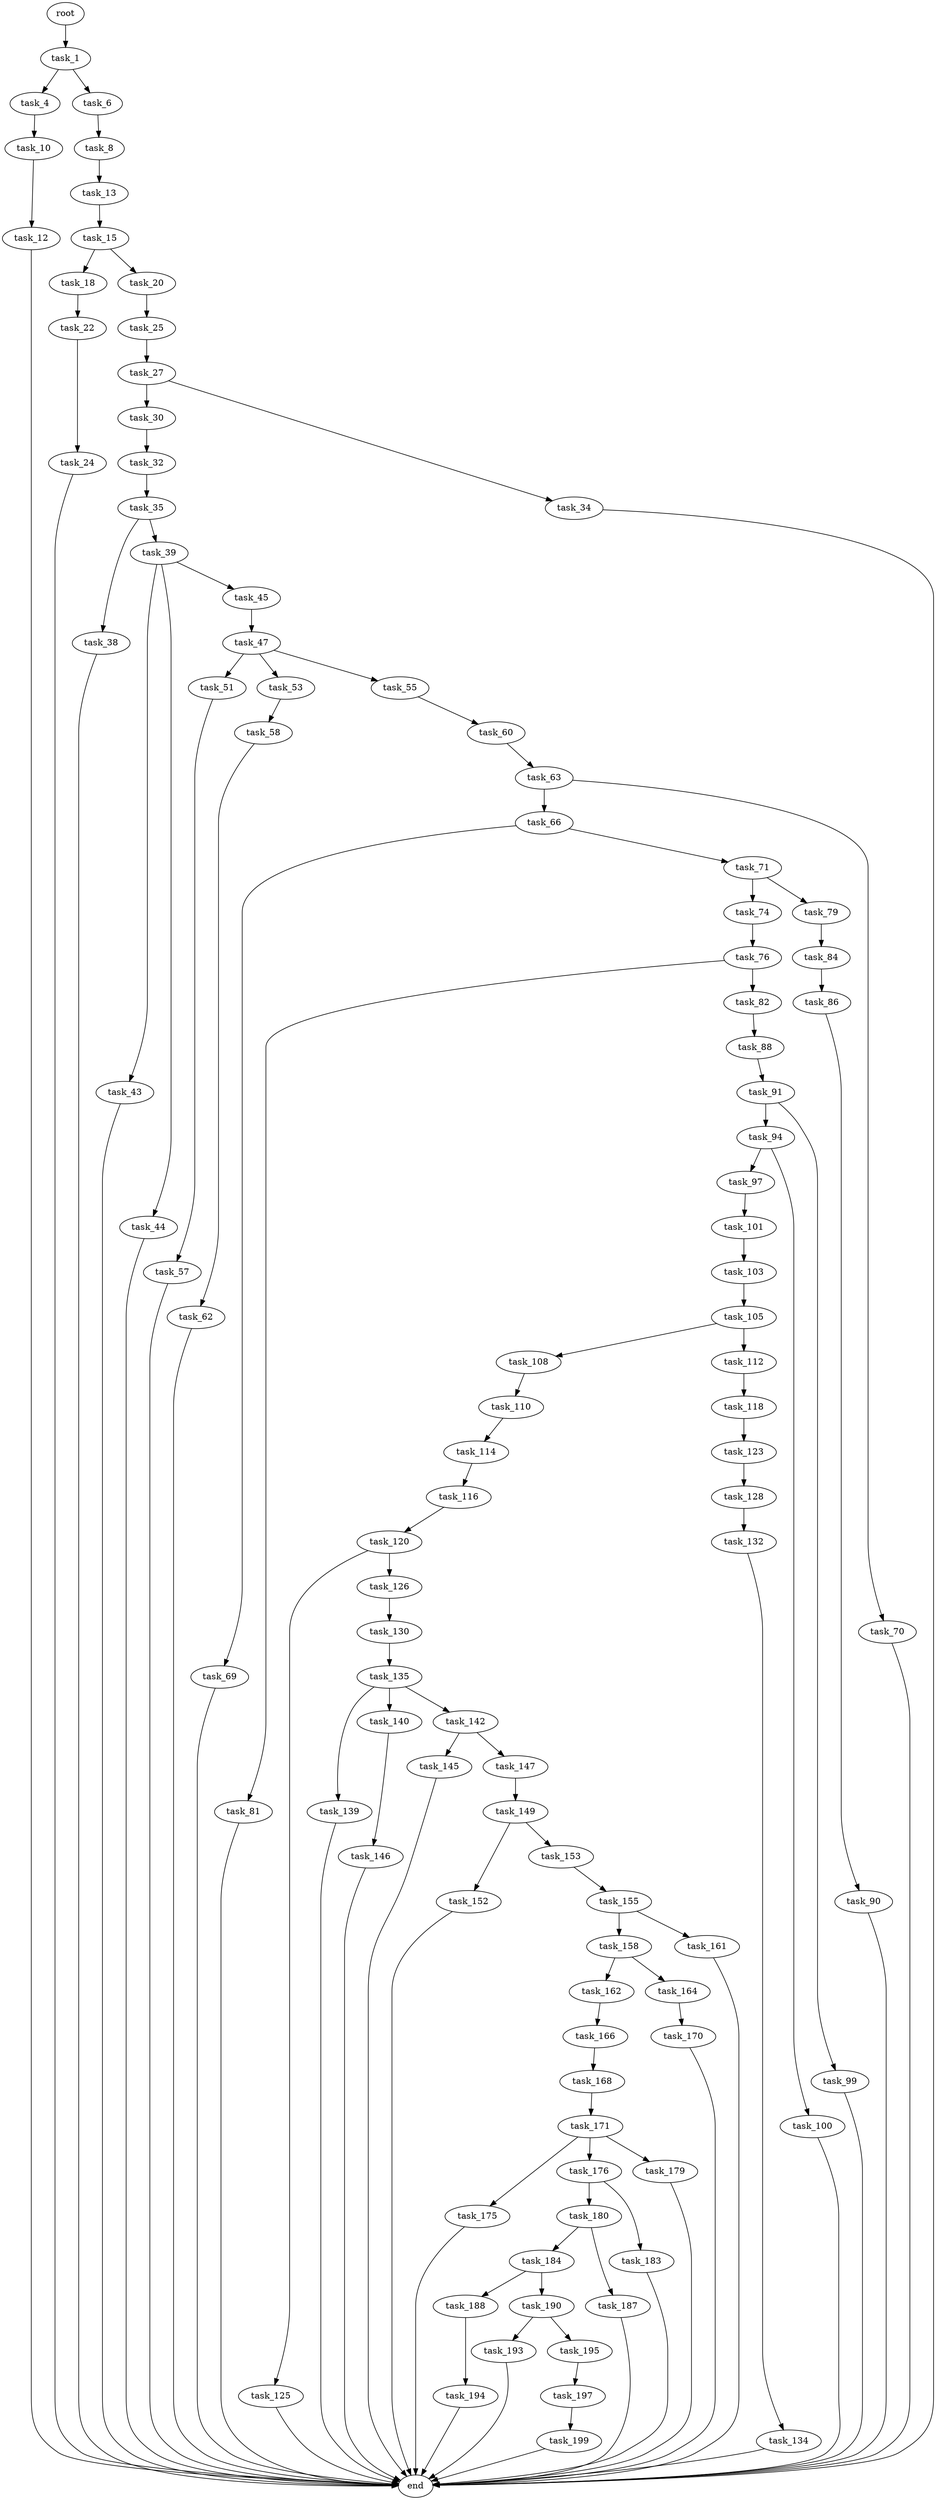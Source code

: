 digraph G {
  root [size="0.000000"];
  task_1 [size="68719476736.000000"];
  task_4 [size="451275573267.000000"];
  task_6 [size="8589934592.000000"];
  task_10 [size="159319730898.000000"];
  task_8 [size="6492312898.000000"];
  task_13 [size="4719655084.000000"];
  task_12 [size="782757789696.000000"];
  end [size="0.000000"];
  task_15 [size="17694528800.000000"];
  task_18 [size="1337279016975.000000"];
  task_20 [size="1073741824000.000000"];
  task_22 [size="147025524852.000000"];
  task_25 [size="2365950258.000000"];
  task_24 [size="3622890652.000000"];
  task_27 [size="6400470991.000000"];
  task_30 [size="5741362216.000000"];
  task_34 [size="231928233984.000000"];
  task_32 [size="415468767636.000000"];
  task_35 [size="689371008.000000"];
  task_38 [size="134217728000.000000"];
  task_39 [size="1073741824000.000000"];
  task_43 [size="219762321247.000000"];
  task_44 [size="8589934592.000000"];
  task_45 [size="4252404664.000000"];
  task_47 [size="368293445632.000000"];
  task_51 [size="368293445632.000000"];
  task_53 [size="366198997550.000000"];
  task_55 [size="377178673073.000000"];
  task_57 [size="3925883324.000000"];
  task_58 [size="3762722671.000000"];
  task_60 [size="18657666851.000000"];
  task_62 [size="4666332625.000000"];
  task_63 [size="1073741824000.000000"];
  task_66 [size="1083712220151.000000"];
  task_70 [size="14370363662.000000"];
  task_69 [size="1073741824000.000000"];
  task_71 [size="317631436017.000000"];
  task_74 [size="656271046981.000000"];
  task_79 [size="144680295395.000000"];
  task_76 [size="134217728000.000000"];
  task_81 [size="8204098550.000000"];
  task_82 [size="8589934592.000000"];
  task_84 [size="49705010377.000000"];
  task_88 [size="134217728000.000000"];
  task_86 [size="68719476736.000000"];
  task_90 [size="300850386668.000000"];
  task_91 [size="134217728000.000000"];
  task_94 [size="1073741824000.000000"];
  task_99 [size="368293445632.000000"];
  task_97 [size="782757789696.000000"];
  task_100 [size="134217728000.000000"];
  task_101 [size="35490397467.000000"];
  task_103 [size="393845202210.000000"];
  task_105 [size="6552518180.000000"];
  task_108 [size="1733636539.000000"];
  task_112 [size="2350085437.000000"];
  task_110 [size="5070955950.000000"];
  task_114 [size="1073400842214.000000"];
  task_118 [size="21596880075.000000"];
  task_116 [size="327281731244.000000"];
  task_120 [size="3087618381.000000"];
  task_123 [size="1252888248.000000"];
  task_125 [size="115765834458.000000"];
  task_126 [size="45920731834.000000"];
  task_128 [size="19969771419.000000"];
  task_130 [size="1073741824000.000000"];
  task_132 [size="68719476736.000000"];
  task_135 [size="27955860398.000000"];
  task_134 [size="18012611310.000000"];
  task_139 [size="782757789696.000000"];
  task_140 [size="231928233984.000000"];
  task_142 [size="549755813888.000000"];
  task_146 [size="1157650707.000000"];
  task_145 [size="31379061816.000000"];
  task_147 [size="1067646844.000000"];
  task_149 [size="36390093457.000000"];
  task_152 [size="654962671048.000000"];
  task_153 [size="13266117433.000000"];
  task_155 [size="782757789696.000000"];
  task_158 [size="1073741824000.000000"];
  task_161 [size="231928233984.000000"];
  task_162 [size="556149916516.000000"];
  task_164 [size="368293445632.000000"];
  task_166 [size="348491311804.000000"];
  task_170 [size="134217728000.000000"];
  task_168 [size="224381217691.000000"];
  task_171 [size="881515593352.000000"];
  task_175 [size="11885298833.000000"];
  task_176 [size="134217728000.000000"];
  task_179 [size="9232539270.000000"];
  task_180 [size="28991029248.000000"];
  task_183 [size="26620376612.000000"];
  task_184 [size="134217728000.000000"];
  task_187 [size="368293445632.000000"];
  task_188 [size="1073741824000.000000"];
  task_190 [size="272782061584.000000"];
  task_194 [size="151798206043.000000"];
  task_193 [size="368293445632.000000"];
  task_195 [size="1073741824000.000000"];
  task_197 [size="1415312341179.000000"];
  task_199 [size="6374832661.000000"];

  root -> task_1 [size="1.000000"];
  task_1 -> task_4 [size="134217728.000000"];
  task_1 -> task_6 [size="134217728.000000"];
  task_4 -> task_10 [size="411041792.000000"];
  task_6 -> task_8 [size="33554432.000000"];
  task_10 -> task_12 [size="209715200.000000"];
  task_8 -> task_13 [size="134217728.000000"];
  task_13 -> task_15 [size="536870912.000000"];
  task_12 -> end [size="1.000000"];
  task_15 -> task_18 [size="33554432.000000"];
  task_15 -> task_20 [size="33554432.000000"];
  task_18 -> task_22 [size="838860800.000000"];
  task_20 -> task_25 [size="838860800.000000"];
  task_22 -> task_24 [size="134217728.000000"];
  task_25 -> task_27 [size="209715200.000000"];
  task_24 -> end [size="1.000000"];
  task_27 -> task_30 [size="209715200.000000"];
  task_27 -> task_34 [size="209715200.000000"];
  task_30 -> task_32 [size="411041792.000000"];
  task_34 -> end [size="1.000000"];
  task_32 -> task_35 [size="536870912.000000"];
  task_35 -> task_38 [size="33554432.000000"];
  task_35 -> task_39 [size="33554432.000000"];
  task_38 -> end [size="1.000000"];
  task_39 -> task_43 [size="838860800.000000"];
  task_39 -> task_44 [size="838860800.000000"];
  task_39 -> task_45 [size="838860800.000000"];
  task_43 -> end [size="1.000000"];
  task_44 -> end [size="1.000000"];
  task_45 -> task_47 [size="75497472.000000"];
  task_47 -> task_51 [size="411041792.000000"];
  task_47 -> task_53 [size="411041792.000000"];
  task_47 -> task_55 [size="411041792.000000"];
  task_51 -> task_57 [size="411041792.000000"];
  task_53 -> task_58 [size="301989888.000000"];
  task_55 -> task_60 [size="679477248.000000"];
  task_57 -> end [size="1.000000"];
  task_58 -> task_62 [size="134217728.000000"];
  task_60 -> task_63 [size="679477248.000000"];
  task_62 -> end [size="1.000000"];
  task_63 -> task_66 [size="838860800.000000"];
  task_63 -> task_70 [size="838860800.000000"];
  task_66 -> task_69 [size="838860800.000000"];
  task_66 -> task_71 [size="838860800.000000"];
  task_70 -> end [size="1.000000"];
  task_69 -> end [size="1.000000"];
  task_71 -> task_74 [size="301989888.000000"];
  task_71 -> task_79 [size="301989888.000000"];
  task_74 -> task_76 [size="838860800.000000"];
  task_79 -> task_84 [size="209715200.000000"];
  task_76 -> task_81 [size="209715200.000000"];
  task_76 -> task_82 [size="209715200.000000"];
  task_81 -> end [size="1.000000"];
  task_82 -> task_88 [size="33554432.000000"];
  task_84 -> task_86 [size="209715200.000000"];
  task_88 -> task_91 [size="209715200.000000"];
  task_86 -> task_90 [size="134217728.000000"];
  task_90 -> end [size="1.000000"];
  task_91 -> task_94 [size="209715200.000000"];
  task_91 -> task_99 [size="209715200.000000"];
  task_94 -> task_97 [size="838860800.000000"];
  task_94 -> task_100 [size="838860800.000000"];
  task_99 -> end [size="1.000000"];
  task_97 -> task_101 [size="679477248.000000"];
  task_100 -> end [size="1.000000"];
  task_101 -> task_103 [size="33554432.000000"];
  task_103 -> task_105 [size="411041792.000000"];
  task_105 -> task_108 [size="134217728.000000"];
  task_105 -> task_112 [size="134217728.000000"];
  task_108 -> task_110 [size="33554432.000000"];
  task_112 -> task_118 [size="75497472.000000"];
  task_110 -> task_114 [size="134217728.000000"];
  task_114 -> task_116 [size="679477248.000000"];
  task_118 -> task_123 [size="838860800.000000"];
  task_116 -> task_120 [size="536870912.000000"];
  task_120 -> task_125 [size="75497472.000000"];
  task_120 -> task_126 [size="75497472.000000"];
  task_123 -> task_128 [size="75497472.000000"];
  task_125 -> end [size="1.000000"];
  task_126 -> task_130 [size="838860800.000000"];
  task_128 -> task_132 [size="838860800.000000"];
  task_130 -> task_135 [size="838860800.000000"];
  task_132 -> task_134 [size="134217728.000000"];
  task_135 -> task_139 [size="536870912.000000"];
  task_135 -> task_140 [size="536870912.000000"];
  task_135 -> task_142 [size="536870912.000000"];
  task_134 -> end [size="1.000000"];
  task_139 -> end [size="1.000000"];
  task_140 -> task_146 [size="301989888.000000"];
  task_142 -> task_145 [size="536870912.000000"];
  task_142 -> task_147 [size="536870912.000000"];
  task_146 -> end [size="1.000000"];
  task_145 -> end [size="1.000000"];
  task_147 -> task_149 [size="33554432.000000"];
  task_149 -> task_152 [size="33554432.000000"];
  task_149 -> task_153 [size="33554432.000000"];
  task_152 -> end [size="1.000000"];
  task_153 -> task_155 [size="679477248.000000"];
  task_155 -> task_158 [size="679477248.000000"];
  task_155 -> task_161 [size="679477248.000000"];
  task_158 -> task_162 [size="838860800.000000"];
  task_158 -> task_164 [size="838860800.000000"];
  task_161 -> end [size="1.000000"];
  task_162 -> task_166 [size="411041792.000000"];
  task_164 -> task_170 [size="411041792.000000"];
  task_166 -> task_168 [size="838860800.000000"];
  task_170 -> end [size="1.000000"];
  task_168 -> task_171 [size="209715200.000000"];
  task_171 -> task_175 [size="679477248.000000"];
  task_171 -> task_176 [size="679477248.000000"];
  task_171 -> task_179 [size="679477248.000000"];
  task_175 -> end [size="1.000000"];
  task_176 -> task_180 [size="209715200.000000"];
  task_176 -> task_183 [size="209715200.000000"];
  task_179 -> end [size="1.000000"];
  task_180 -> task_184 [size="75497472.000000"];
  task_180 -> task_187 [size="75497472.000000"];
  task_183 -> end [size="1.000000"];
  task_184 -> task_188 [size="209715200.000000"];
  task_184 -> task_190 [size="209715200.000000"];
  task_187 -> end [size="1.000000"];
  task_188 -> task_194 [size="838860800.000000"];
  task_190 -> task_193 [size="301989888.000000"];
  task_190 -> task_195 [size="301989888.000000"];
  task_194 -> end [size="1.000000"];
  task_193 -> end [size="1.000000"];
  task_195 -> task_197 [size="838860800.000000"];
  task_197 -> task_199 [size="838860800.000000"];
  task_199 -> end [size="1.000000"];
}
